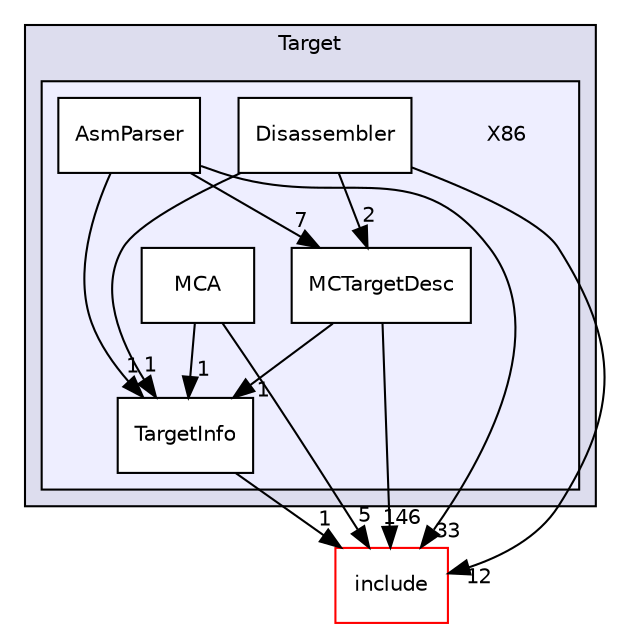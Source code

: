 digraph "lib/Target/X86" {
  bgcolor=transparent;
  compound=true
  node [ fontsize="10", fontname="Helvetica"];
  edge [ labelfontsize="10", labelfontname="Helvetica"];
  subgraph clusterdir_794e483eb1cc7921d35fd149d9cc325b {
    graph [ bgcolor="#ddddee", pencolor="black", label="Target" fontname="Helvetica", fontsize="10", URL="dir_794e483eb1cc7921d35fd149d9cc325b.html"]
  subgraph clusterdir_558b7c0c66e2ff4834e628dd4b3edd32 {
    graph [ bgcolor="#eeeeff", pencolor="black", label="" URL="dir_558b7c0c66e2ff4834e628dd4b3edd32.html"];
    dir_558b7c0c66e2ff4834e628dd4b3edd32 [shape=plaintext label="X86"];
    dir_e111d3f0a2a43936304a51dbe7eff171 [shape=box label="AsmParser" color="black" fillcolor="white" style="filled" URL="dir_e111d3f0a2a43936304a51dbe7eff171.html"];
    dir_2560eea5b289d3eb82407ff5927ed31f [shape=box label="Disassembler" color="black" fillcolor="white" style="filled" URL="dir_2560eea5b289d3eb82407ff5927ed31f.html"];
    dir_51f090ad574e29ea82de317bbbdae7b7 [shape=box label="MCA" color="black" fillcolor="white" style="filled" URL="dir_51f090ad574e29ea82de317bbbdae7b7.html"];
    dir_a2721e2966d02b967b3f5a8b3a5c50ec [shape=box label="MCTargetDesc" color="black" fillcolor="white" style="filled" URL="dir_a2721e2966d02b967b3f5a8b3a5c50ec.html"];
    dir_32d3208121019942dc9cbaa52385dba7 [shape=box label="TargetInfo" color="black" fillcolor="white" style="filled" URL="dir_32d3208121019942dc9cbaa52385dba7.html"];
  }
  }
  dir_d44c64559bbebec7f509842c48db8b23 [shape=box label="include" color="red" URL="dir_d44c64559bbebec7f509842c48db8b23.html"];
  dir_32d3208121019942dc9cbaa52385dba7->dir_d44c64559bbebec7f509842c48db8b23 [headlabel="1", labeldistance=1.5 headhref="dir_000211_000001.html"];
  dir_a2721e2966d02b967b3f5a8b3a5c50ec->dir_32d3208121019942dc9cbaa52385dba7 [headlabel="1", labeldistance=1.5 headhref="dir_000210_000211.html"];
  dir_a2721e2966d02b967b3f5a8b3a5c50ec->dir_d44c64559bbebec7f509842c48db8b23 [headlabel="146", labeldistance=1.5 headhref="dir_000210_000001.html"];
  dir_2560eea5b289d3eb82407ff5927ed31f->dir_32d3208121019942dc9cbaa52385dba7 [headlabel="1", labeldistance=1.5 headhref="dir_000208_000211.html"];
  dir_2560eea5b289d3eb82407ff5927ed31f->dir_a2721e2966d02b967b3f5a8b3a5c50ec [headlabel="2", labeldistance=1.5 headhref="dir_000208_000210.html"];
  dir_2560eea5b289d3eb82407ff5927ed31f->dir_d44c64559bbebec7f509842c48db8b23 [headlabel="12", labeldistance=1.5 headhref="dir_000208_000001.html"];
  dir_51f090ad574e29ea82de317bbbdae7b7->dir_32d3208121019942dc9cbaa52385dba7 [headlabel="1", labeldistance=1.5 headhref="dir_000209_000211.html"];
  dir_51f090ad574e29ea82de317bbbdae7b7->dir_d44c64559bbebec7f509842c48db8b23 [headlabel="5", labeldistance=1.5 headhref="dir_000209_000001.html"];
  dir_e111d3f0a2a43936304a51dbe7eff171->dir_32d3208121019942dc9cbaa52385dba7 [headlabel="1", labeldistance=1.5 headhref="dir_000207_000211.html"];
  dir_e111d3f0a2a43936304a51dbe7eff171->dir_a2721e2966d02b967b3f5a8b3a5c50ec [headlabel="7", labeldistance=1.5 headhref="dir_000207_000210.html"];
  dir_e111d3f0a2a43936304a51dbe7eff171->dir_d44c64559bbebec7f509842c48db8b23 [headlabel="33", labeldistance=1.5 headhref="dir_000207_000001.html"];
}
